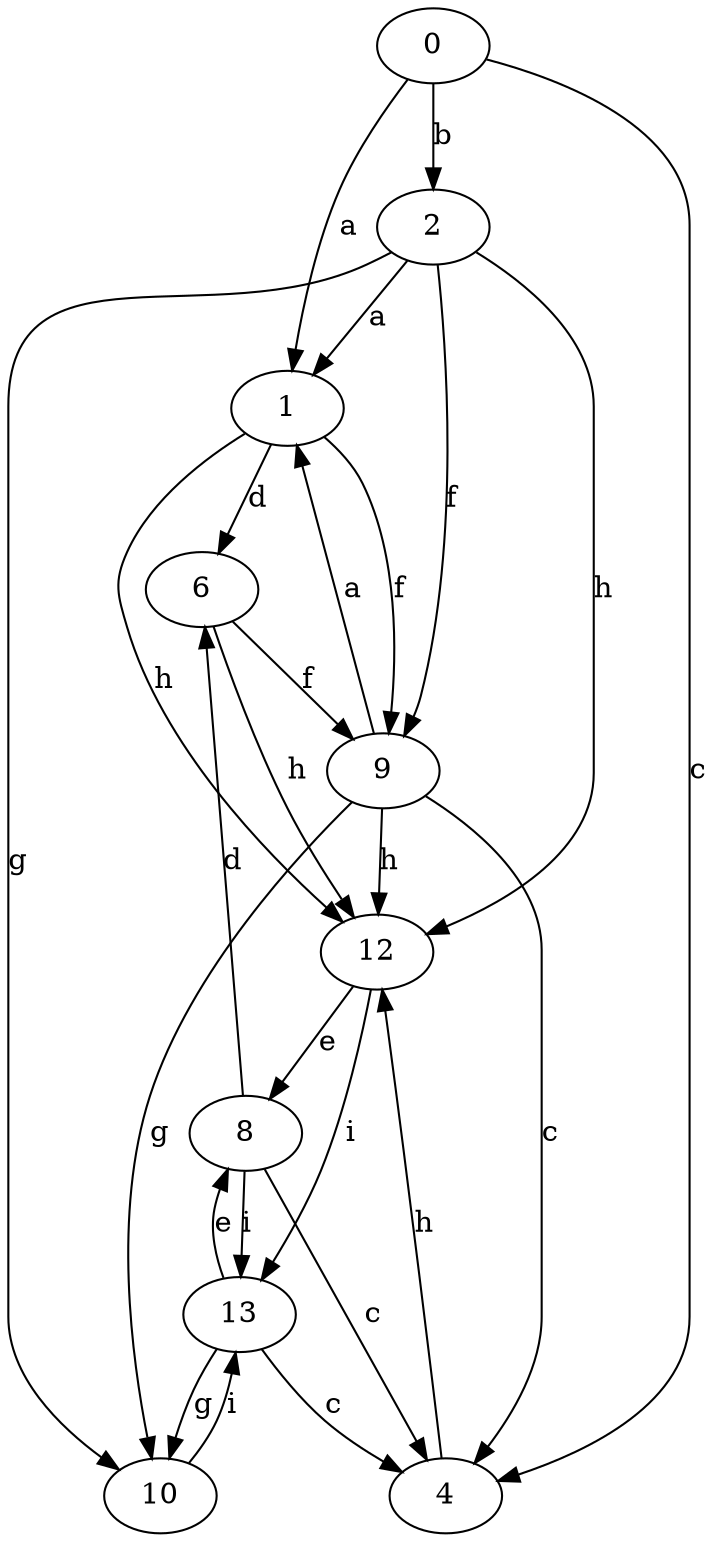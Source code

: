 strict digraph  {
0;
1;
2;
4;
6;
8;
9;
10;
12;
13;
0 -> 1  [label=a];
0 -> 2  [label=b];
0 -> 4  [label=c];
1 -> 6  [label=d];
1 -> 9  [label=f];
1 -> 12  [label=h];
2 -> 1  [label=a];
2 -> 9  [label=f];
2 -> 10  [label=g];
2 -> 12  [label=h];
4 -> 12  [label=h];
6 -> 9  [label=f];
6 -> 12  [label=h];
8 -> 4  [label=c];
8 -> 6  [label=d];
8 -> 13  [label=i];
9 -> 1  [label=a];
9 -> 4  [label=c];
9 -> 10  [label=g];
9 -> 12  [label=h];
10 -> 13  [label=i];
12 -> 8  [label=e];
12 -> 13  [label=i];
13 -> 4  [label=c];
13 -> 8  [label=e];
13 -> 10  [label=g];
}

